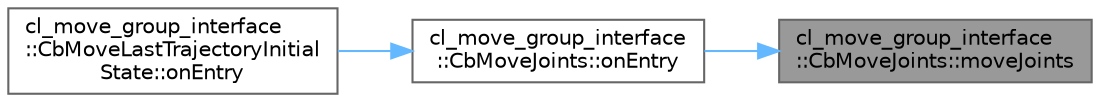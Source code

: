 digraph "cl_move_group_interface::CbMoveJoints::moveJoints"
{
 // LATEX_PDF_SIZE
  bgcolor="transparent";
  edge [fontname=Helvetica,fontsize=10,labelfontname=Helvetica,labelfontsize=10];
  node [fontname=Helvetica,fontsize=10,shape=box,height=0.2,width=0.4];
  rankdir="RL";
  Node1 [label="cl_move_group_interface\l::CbMoveJoints::moveJoints",height=0.2,width=0.4,color="gray40", fillcolor="grey60", style="filled", fontcolor="black",tooltip=" "];
  Node1 -> Node2 [dir="back",color="steelblue1",style="solid"];
  Node2 [label="cl_move_group_interface\l::CbMoveJoints::onEntry",height=0.2,width=0.4,color="grey40", fillcolor="white", style="filled",URL="$classcl__move__group__interface_1_1CbMoveJoints.html#a23e4181af695aed9fa6bb4ae3f17fd76",tooltip=" "];
  Node2 -> Node3 [dir="back",color="steelblue1",style="solid"];
  Node3 [label="cl_move_group_interface\l::CbMoveLastTrajectoryInitial\lState::onEntry",height=0.2,width=0.4,color="grey40", fillcolor="white", style="filled",URL="$classcl__move__group__interface_1_1CbMoveLastTrajectoryInitialState.html#ad51f4883ea1f7442875cda06c3d474c3",tooltip=" "];
}
